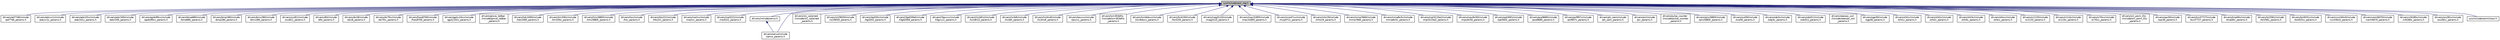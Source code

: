 digraph "sys/include/saul_reg.h"
{
 // LATEX_PDF_SIZE
  edge [fontname="Helvetica",fontsize="10",labelfontname="Helvetica",labelfontsize="10"];
  node [fontname="Helvetica",fontsize="10",shape=record];
  Node1 [label="sys/include/saul_reg.h",height=0.2,width=0.4,color="black", fillcolor="grey75", style="filled", fontcolor="black",tooltip="SAUL registry interface definition."];
  Node1 -> Node2 [dir="back",color="midnightblue",fontsize="10",style="solid",fontname="Helvetica"];
  Node2 [label="drivers/ad7746/include\l/ad7746_params.h",height=0.2,width=0.4,color="black", fillcolor="white", style="filled",URL="$ad7746__params_8h.html",tooltip="Default configuration for AD7746 capaticance-to-digital converter."];
  Node1 -> Node3 [dir="back",color="midnightblue",fontsize="10",style="solid",fontname="Helvetica"];
  Node3 [label="drivers/adcxx1c/include\l/adcxx1c_params.h",height=0.2,width=0.4,color="black", fillcolor="white", style="filled",URL="$adcxx1c__params_8h.html",tooltip="Default configuration for ADCXX1C devices."];
  Node1 -> Node4 [dir="back",color="midnightblue",fontsize="10",style="solid",fontname="Helvetica"];
  Node4 [label="drivers/ads101x/include\l/ads101x_params.h",height=0.2,width=0.4,color="black", fillcolor="white", style="filled",URL="$ads101x__params_8h.html",tooltip="Default configuration for ADS101x/111x devices."];
  Node1 -> Node5 [dir="back",color="midnightblue",fontsize="10",style="solid",fontname="Helvetica"];
  Node5 [label="drivers/adxl345/include\l/adxl345_params.h",height=0.2,width=0.4,color="black", fillcolor="white", style="filled",URL="$adxl345__params_8h.html",tooltip="Default configuration for ADXL345 devices."];
  Node1 -> Node6 [dir="back",color="midnightblue",fontsize="10",style="solid",fontname="Helvetica"];
  Node6 [label="drivers/apds99xx/include\l/apds99xx_params.h",height=0.2,width=0.4,color="black", fillcolor="white", style="filled",URL="$apds99xx__params_8h.html",tooltip="Default configuration for Broadcom APDS99XX proximity and ambient light sensor."];
  Node1 -> Node7 [dir="back",color="midnightblue",fontsize="10",style="solid",fontname="Helvetica"];
  Node7 [label="drivers/bme680/include\l/bme680_params.h",height=0.2,width=0.4,color="black", fillcolor="white", style="filled",URL="$bme680__params_8h.html",tooltip="Default configuration for BME680 device driver."];
  Node1 -> Node8 [dir="back",color="midnightblue",fontsize="10",style="solid",fontname="Helvetica"];
  Node8 [label="drivers/bmp180/include\l/bmp180_params.h",height=0.2,width=0.4,color="black", fillcolor="white", style="filled",URL="$bmp180__params_8h.html",tooltip="Default configuration for BMP180."];
  Node1 -> Node9 [dir="back",color="midnightblue",fontsize="10",style="solid",fontname="Helvetica"];
  Node9 [label="drivers/bmx280/include\l/bmx280_params.h",height=0.2,width=0.4,color="black", fillcolor="white", style="filled",URL="$bmx280__params_8h.html",tooltip="Default configuration for BMX280."];
  Node1 -> Node10 [dir="back",color="midnightblue",fontsize="10",style="solid",fontname="Helvetica"];
  Node10 [label="drivers/ccs811/include\l/ccs811_params.h",height=0.2,width=0.4,color="black", fillcolor="white", style="filled",URL="$ccs811__params_8h.html",tooltip="Default configuration for AMS CCS811 digital gas sensors."];
  Node1 -> Node11 [dir="back",color="midnightblue",fontsize="10",style="solid",fontname="Helvetica"];
  Node11 [label="drivers/dht/include\l/dht_params.h",height=0.2,width=0.4,color="black", fillcolor="white", style="filled",URL="$dht__params_8h.html",tooltip="Default configuration for DHT devices."];
  Node1 -> Node12 [dir="back",color="midnightblue",fontsize="10",style="solid",fontname="Helvetica"];
  Node12 [label="drivers/ds18/include\l/ds18_params.h",height=0.2,width=0.4,color="black", fillcolor="white", style="filled",URL="$ds18__params_8h.html",tooltip="Default configuration for DS1822 and DS18B20 temperature sensors."];
  Node1 -> Node13 [dir="back",color="midnightblue",fontsize="10",style="solid",fontname="Helvetica"];
  Node13 [label="drivers/ds75lx/include\l/ds75lx_params.h",height=0.2,width=0.4,color="black", fillcolor="white", style="filled",URL="$ds75lx__params_8h.html",tooltip="Default configuration for DS75LX."];
  Node1 -> Node14 [dir="back",color="midnightblue",fontsize="10",style="solid",fontname="Helvetica"];
  Node14 [label="drivers/fxos8700/include\l/fxos8700_params.h",height=0.2,width=0.4,color="black", fillcolor="white", style="filled",URL="$fxos8700__params_8h.html",tooltip="Default configuration for FXOS8700 devices."];
  Node1 -> Node15 [dir="back",color="midnightblue",fontsize="10",style="solid",fontname="Helvetica"];
  Node15 [label="drivers/gp2y10xx/include\l/gp2y10xx_params.h",height=0.2,width=0.4,color="black", fillcolor="white", style="filled",URL="$gp2y10xx__params_8h.html",tooltip="Default configuration for GP2Y10xx devices."];
  Node1 -> Node16 [dir="back",color="midnightblue",fontsize="10",style="solid",fontname="Helvetica"];
  Node16 [label="drivers/grove_ledbar\l/include/grove_ledbar\l_params.h",height=0.2,width=0.4,color="black", fillcolor="white", style="filled",URL="$grove__ledbar__params_8h.html",tooltip="Config for the Grove LED bar based on MY9221 LED controller."];
  Node1 -> Node17 [dir="back",color="midnightblue",fontsize="10",style="solid",fontname="Helvetica"];
  Node17 [label="drivers/hdc1000/include\l/hdc1000_params.h",height=0.2,width=0.4,color="black", fillcolor="white", style="filled",URL="$hdc1000__params_8h.html",tooltip="Default configuration for HDC1000 devices."];
  Node1 -> Node18 [dir="back",color="midnightblue",fontsize="10",style="solid",fontname="Helvetica"];
  Node18 [label="drivers/hm330x/include\l/hm330x_params.h",height=0.2,width=0.4,color="black", fillcolor="white", style="filled",URL="$hm330x__params_8h.html",tooltip="Default configuration."];
  Node1 -> Node19 [dir="back",color="midnightblue",fontsize="10",style="solid",fontname="Helvetica"];
  Node19 [label="drivers/hmc5883l/include\l/hmc5883l_params.h",height=0.2,width=0.4,color="black", fillcolor="white", style="filled",URL="$hmc5883l__params_8h.html",tooltip="Default configuration for the Honeywell HMC5883L 3-axis digital compass."];
  Node1 -> Node20 [dir="back",color="midnightblue",fontsize="10",style="solid",fontname="Helvetica"];
  Node20 [label="drivers/hsc/include\l/hsc_params.h",height=0.2,width=0.4,color="black", fillcolor="white", style="filled",URL="$hsc__params_8h.html",tooltip="Default configuration for HSC."];
  Node1 -> Node21 [dir="back",color="midnightblue",fontsize="10",style="solid",fontname="Helvetica"];
  Node21 [label="drivers/hts221/include\l/hts221_params.h",height=0.2,width=0.4,color="black", fillcolor="white", style="filled",URL="$hts221__params_8h.html",tooltip="Default configuration for ST HTS221 devices."];
  Node1 -> Node22 [dir="back",color="midnightblue",fontsize="10",style="solid",fontname="Helvetica"];
  Node22 [label="drivers/ina2xx/include\l/ina2xx_params.h",height=0.2,width=0.4,color="black", fillcolor="white", style="filled",URL="$ina2xx__params_8h.html",tooltip="Default configuration for INA2xx power/current monitors."];
  Node1 -> Node23 [dir="back",color="midnightblue",fontsize="10",style="solid",fontname="Helvetica"];
  Node23 [label="drivers/ina3221/include\l/ina3221_params.h",height=0.2,width=0.4,color="black", fillcolor="white", style="filled",URL="$ina3221__params_8h.html",tooltip="Driver configuration parameters for Texas Instruments INA3221 three-channel, high-side current and bu..."];
  Node1 -> Node24 [dir="back",color="midnightblue",fontsize="10",style="solid",fontname="Helvetica"];
  Node24 [label="drivers/include/servo.h",height=0.2,width=0.4,color="black", fillcolor="white", style="filled",URL="$servo_8h.html",tooltip="High-level driver for easy handling of servo motors."];
  Node24 -> Node25 [dir="back",color="midnightblue",fontsize="10",style="solid",fontname="Helvetica"];
  Node25 [label="drivers/servo/include\l/servo_params.h",height=0.2,width=0.4,color="black", fillcolor="white", style="filled",URL="$servo__params_8h.html",tooltip="Default configuration for servo devices."];
  Node1 -> Node26 [dir="back",color="midnightblue",fontsize="10",style="solid",fontname="Helvetica"];
  Node26 [label="drivers/io1_xplained\l/include/io1_xplained\l_params.h",height=0.2,width=0.4,color="black", fillcolor="white", style="filled",URL="$io1__xplained__params_8h.html",tooltip="Default configuration for IO1 Xplained."];
  Node1 -> Node27 [dir="back",color="midnightblue",fontsize="10",style="solid",fontname="Helvetica"];
  Node27 [label="drivers/isl29020/include\l/isl29020_params.h",height=0.2,width=0.4,color="black", fillcolor="white", style="filled",URL="$isl29020__params_8h.html",tooltip="Default configuration for ISL29020 devices."];
  Node1 -> Node28 [dir="back",color="midnightblue",fontsize="10",style="solid",fontname="Helvetica"];
  Node28 [label="drivers/itg320x/include\l/itg320x_params.h",height=0.2,width=0.4,color="black", fillcolor="white", style="filled",URL="$itg320x__params_8h.html",tooltip="Default configuration for InvenSense ITG320X 3-axis gyroscope."];
  Node1 -> Node29 [dir="back",color="midnightblue",fontsize="10",style="solid",fontname="Helvetica"];
  Node29 [label="drivers/l3g4200d/include\l/l3g4200d_params.h",height=0.2,width=0.4,color="black", fillcolor="white", style="filled",URL="$l3g4200d__params_8h.html",tooltip="Default configuration for L3G4200D devices."];
  Node1 -> Node30 [dir="back",color="midnightblue",fontsize="10",style="solid",fontname="Helvetica"];
  Node30 [label="drivers/l3gxxxx/include\l/l3gxxxx_params.h",height=0.2,width=0.4,color="black", fillcolor="white", style="filled",URL="$l3gxxxx__params_8h.html",tooltip="Default configuration for ST L3Gxxxx 3-axis gyroscope sensor family."];
  Node1 -> Node31 [dir="back",color="midnightblue",fontsize="10",style="solid",fontname="Helvetica"];
  Node31 [label="drivers/lis2dh12/include\l/lis2dh12_params.h",height=0.2,width=0.4,color="black", fillcolor="white", style="filled",URL="$lis2dh12__params_8h.html",tooltip="Default configuration for LIS2DH12 devices."];
  Node1 -> Node32 [dir="back",color="midnightblue",fontsize="10",style="solid",fontname="Helvetica"];
  Node32 [label="drivers/lis3dh/include\l/lis3dh_params.h",height=0.2,width=0.4,color="black", fillcolor="white", style="filled",URL="$lis3dh__params_8h.html",tooltip="Default configuration for LIS3DH devices."];
  Node1 -> Node33 [dir="back",color="midnightblue",fontsize="10",style="solid",fontname="Helvetica"];
  Node33 [label="drivers/lis3mdl/include\l/lis3mdl_params.h",height=0.2,width=0.4,color="black", fillcolor="white", style="filled",URL="$lis3mdl__params_8h.html",tooltip="Default configuration for LIS3MDL devices."];
  Node1 -> Node34 [dir="back",color="midnightblue",fontsize="10",style="solid",fontname="Helvetica"];
  Node34 [label="drivers/lpsxxx/include\l/lpsxxx_params.h",height=0.2,width=0.4,color="black", fillcolor="white", style="filled",URL="$lpsxxx__params_8h.html",tooltip="Default configuration for LPSXXX family of devices."];
  Node1 -> Node35 [dir="back",color="midnightblue",fontsize="10",style="solid",fontname="Helvetica"];
  Node35 [label="drivers/lsm303dlhc\l/include/lsm303dlhc\l_params.h",height=0.2,width=0.4,color="black", fillcolor="white", style="filled",URL="$lsm303dlhc__params_8h.html",tooltip="Default configuration for LSM303DLHC devices."];
  Node1 -> Node36 [dir="back",color="midnightblue",fontsize="10",style="solid",fontname="Helvetica"];
  Node36 [label="drivers/lsm6dsxx/include\l/lsm6dsxx_params.h",height=0.2,width=0.4,color="black", fillcolor="white", style="filled",URL="$lsm6dsxx__params_8h.html",tooltip="Default configuration for LSM6DSXX devices."];
  Node1 -> Node37 [dir="back",color="midnightblue",fontsize="10",style="solid",fontname="Helvetica"];
  Node37 [label="drivers/ltc4150/include\l/ltc4150_params.h",height=0.2,width=0.4,color="black", fillcolor="white", style="filled",URL="$ltc4150__params_8h.html",tooltip="Default configuration for LTC4150 coulomb counters."];
  Node1 -> Node38 [dir="back",color="midnightblue",fontsize="10",style="solid",fontname="Helvetica"];
  Node38 [label="drivers/mag3110/include\l/mag3110_params.h",height=0.2,width=0.4,color="black", fillcolor="white", style="filled",URL="$mag3110__params_8h.html",tooltip="Default configuration for MAG3110 devices."];
  Node1 -> Node39 [dir="back",color="midnightblue",fontsize="10",style="solid",fontname="Helvetica"];
  Node39 [label="drivers/max31855/include\l/max31855_params.h",height=0.2,width=0.4,color="black", fillcolor="white", style="filled",URL="$max31855__params_8h.html",tooltip="Default configuration for the MAX31855 driver."];
  Node1 -> Node40 [dir="back",color="midnightblue",fontsize="10",style="solid",fontname="Helvetica"];
  Node40 [label="drivers/mcp47xx/include\l/mcp47xx_params.h",height=0.2,width=0.4,color="black", fillcolor="white", style="filled",URL="$mcp47xx__params_8h.html",tooltip="Default configuration for Microchip MCP47xx DAC with I2C interface."];
  Node1 -> Node41 [dir="back",color="midnightblue",fontsize="10",style="solid",fontname="Helvetica"];
  Node41 [label="drivers/mhz19/include\l/mhz19_params.h",height=0.2,width=0.4,color="black", fillcolor="white", style="filled",URL="$mhz19__params_8h.html",tooltip="Default configuration for MH-Z19."];
  Node1 -> Node42 [dir="back",color="midnightblue",fontsize="10",style="solid",fontname="Helvetica"];
  Node42 [label="drivers/mma7660/include\l/mma7660_params.h",height=0.2,width=0.4,color="black", fillcolor="white", style="filled",URL="$mma7660__params_8h.html",tooltip="Default configuration for MMA7660 accelerometer."];
  Node1 -> Node43 [dir="back",color="midnightblue",fontsize="10",style="solid",fontname="Helvetica"];
  Node43 [label="drivers/mma8x5x/include\l/mma8x5x_params.h",height=0.2,width=0.4,color="black", fillcolor="white", style="filled",URL="$mma8x5x__params_8h.html",tooltip="Default configuration for MMA8x5x devices."];
  Node1 -> Node44 [dir="back",color="midnightblue",fontsize="10",style="solid",fontname="Helvetica"];
  Node44 [label="drivers/mpl3115a2/include\l/mpl3115a2_params.h",height=0.2,width=0.4,color="black", fillcolor="white", style="filled",URL="$mpl3115a2__params_8h.html",tooltip="Default configuration for MPL3115A2 devices."];
  Node1 -> Node45 [dir="back",color="midnightblue",fontsize="10",style="solid",fontname="Helvetica"];
  Node45 [label="drivers/mpu9x50/include\l/mpu9x50_params.h",height=0.2,width=0.4,color="black", fillcolor="white", style="filled",URL="$mpu9x50__params_8h.html",tooltip="Default configuration for MPU9X50 (MPU9150 and MPU9250) devices."];
  Node1 -> Node46 [dir="back",color="midnightblue",fontsize="10",style="solid",fontname="Helvetica"];
  Node46 [label="drivers/opt3001/include\l/opt3001_params.h",height=0.2,width=0.4,color="black", fillcolor="white", style="filled",URL="$opt3001__params_8h.html",tooltip="Default configuration for OPT3001 devices."];
  Node1 -> Node47 [dir="back",color="midnightblue",fontsize="10",style="solid",fontname="Helvetica"];
  Node47 [label="drivers/pca9685/include\l/pca9685_params.h",height=0.2,width=0.4,color="black", fillcolor="white", style="filled",URL="$pca9685__params_8h.html",tooltip="Default configuration for the PCA9685 I2C PWM controller."];
  Node1 -> Node48 [dir="back",color="midnightblue",fontsize="10",style="solid",fontname="Helvetica"];
  Node48 [label="drivers/pcf857x/include\l/pcf857x_params.h",height=0.2,width=0.4,color="black", fillcolor="white", style="filled",URL="$pcf857x__params_8h.html",tooltip="Default configuration for Texas Instruments PCF857X I2C I/O expanders."];
  Node1 -> Node49 [dir="back",color="midnightblue",fontsize="10",style="solid",fontname="Helvetica"];
  Node49 [label="drivers/ph_oem/include\l/ph_oem_params.h",height=0.2,width=0.4,color="black", fillcolor="white", style="filled",URL="$ph__oem__params_8h.html",tooltip="Default configuration for Atlas Scientific pH OEM sensors."];
  Node1 -> Node50 [dir="back",color="midnightblue",fontsize="10",style="solid",fontname="Helvetica"];
  Node50 [label="drivers/pir/include\l/pir_params.h",height=0.2,width=0.4,color="black", fillcolor="white", style="filled",URL="$pir__params_8h.html",tooltip="Default configuration for PIR devices."];
  Node1 -> Node51 [dir="back",color="midnightblue",fontsize="10",style="solid",fontname="Helvetica"];
  Node51 [label="drivers/pulse_counter\l/include/pulse_counter\l_params.h",height=0.2,width=0.4,color="black", fillcolor="white", style="filled",URL="$pulse__counter__params_8h.html",tooltip="Default configuration for PULSE_COUNTER devices."];
  Node1 -> Node52 [dir="back",color="midnightblue",fontsize="10",style="solid",fontname="Helvetica"];
  Node52 [label="drivers/qmc5883l/include\l/qmc5883l_params.h",height=0.2,width=0.4,color="black", fillcolor="white", style="filled",URL="$qmc5883l__params_8h.html",tooltip="Default configuration for QMC5883L devices."];
  Node1 -> Node53 [dir="back",color="midnightblue",fontsize="10",style="solid",fontname="Helvetica"];
  Node53 [label="drivers/scd30/include\l/scd30_params.h",height=0.2,width=0.4,color="black", fillcolor="white", style="filled",URL="$scd30__params_8h.html",tooltip="Device driver params interface for the SCD30 sensor."];
  Node1 -> Node54 [dir="back",color="midnightblue",fontsize="10",style="solid",fontname="Helvetica"];
  Node54 [label="drivers/sdp3x/include\l/sdp3x_params.h",height=0.2,width=0.4,color="black", fillcolor="white", style="filled",URL="$sdp3x__params_8h.html",tooltip="Device driver params interface for the SDP3x sensor."];
  Node1 -> Node55 [dir="back",color="midnightblue",fontsize="10",style="solid",fontname="Helvetica"];
  Node55 [label="drivers/sds011/include\l/sds011_params.h",height=0.2,width=0.4,color="black", fillcolor="white", style="filled",URL="$sds011__params_8h.html",tooltip="SDS011 sensor specific configuration."];
  Node1 -> Node56 [dir="back",color="midnightblue",fontsize="10",style="solid",fontname="Helvetica"];
  Node56 [label="drivers/seesaw_soil\l/include/seesaw_soil\l_params.h",height=0.2,width=0.4,color="black", fillcolor="white", style="filled",URL="$seesaw__soil__params_8h.html",tooltip="Default configuration for Seesaw Soil devices."];
  Node1 -> Node25 [dir="back",color="midnightblue",fontsize="10",style="solid",fontname="Helvetica"];
  Node1 -> Node57 [dir="back",color="midnightblue",fontsize="10",style="solid",fontname="Helvetica"];
  Node57 [label="drivers/sgp30/include\l/sgp30_params.h",height=0.2,width=0.4,color="black", fillcolor="white", style="filled",URL="$sgp30__params_8h.html",tooltip="Default configuration."];
  Node1 -> Node58 [dir="back",color="midnightblue",fontsize="10",style="solid",fontname="Helvetica"];
  Node58 [label="drivers/sht1x/include\l/sht1x_params.h",height=0.2,width=0.4,color="black", fillcolor="white", style="filled",URL="$sht1x__params_8h.html",tooltip="Default configuration for SHT10/SHT11/SHT15 devices."];
  Node1 -> Node59 [dir="back",color="midnightblue",fontsize="10",style="solid",fontname="Helvetica"];
  Node59 [label="drivers/sht2x/include\l/sht2x_params.h",height=0.2,width=0.4,color="black", fillcolor="white", style="filled",URL="$sht2x__params_8h.html",tooltip="Default configuration for SHT2x humidity and temperature sensor."];
  Node1 -> Node60 [dir="back",color="midnightblue",fontsize="10",style="solid",fontname="Helvetica"];
  Node60 [label="drivers/sht3x/include\l/sht3x_params.h",height=0.2,width=0.4,color="black", fillcolor="white", style="filled",URL="$sht3x__params_8h.html",tooltip="Default configuration for Sensirion SHT30/SHT31/SHT35 devices."];
  Node1 -> Node61 [dir="back",color="midnightblue",fontsize="10",style="solid",fontname="Helvetica"];
  Node61 [label="drivers/shtcx/include\l/shtcx_params.h",height=0.2,width=0.4,color="black", fillcolor="white", style="filled",URL="$shtcx__params_8h.html",tooltip="Default parameters for the SHTCX Temperature and humidity sensor."];
  Node1 -> Node62 [dir="back",color="midnightblue",fontsize="10",style="solid",fontname="Helvetica"];
  Node62 [label="drivers/si1133/include\l/si1133_params.h",height=0.2,width=0.4,color="black", fillcolor="white", style="filled",URL="$si1133__params_8h.html",tooltip="Default configuration for SI1133."];
  Node1 -> Node63 [dir="back",color="midnightblue",fontsize="10",style="solid",fontname="Helvetica"];
  Node63 [label="drivers/si114x/include\l/si114x_params.h",height=0.2,width=0.4,color="black", fillcolor="white", style="filled",URL="$si114x__params_8h.html",tooltip="Default configuration for SI114x."];
  Node1 -> Node64 [dir="back",color="midnightblue",fontsize="10",style="solid",fontname="Helvetica"];
  Node64 [label="drivers/si70xx/include\l/si70xx_params.h",height=0.2,width=0.4,color="black", fillcolor="white", style="filled",URL="$si70xx__params_8h.html",tooltip="Default configuration for Si7006/13/20/21."];
  Node1 -> Node65 [dir="back",color="midnightblue",fontsize="10",style="solid",fontname="Helvetica"];
  Node65 [label="drivers/sm_pwm_01c\l/include/sm_pwm_01c\l_params.h",height=0.2,width=0.4,color="black", fillcolor="white", style="filled",URL="$sm__pwm__01c__params_8h.html",tooltip="Default configuration for SM_PWM_01C driver."];
  Node1 -> Node66 [dir="back",color="midnightblue",fontsize="10",style="solid",fontname="Helvetica"];
  Node66 [label="drivers/sps30/include\l/sps30_params.h",height=0.2,width=0.4,color="black", fillcolor="white", style="filled",URL="$sps30__params_8h.html",tooltip="Default configuration for Sensirion SPS30 sensors devices."];
  Node1 -> Node67 [dir="back",color="midnightblue",fontsize="10",style="solid",fontname="Helvetica"];
  Node67 [label="drivers/tcs37727/include\l/tcs37727_params.h",height=0.2,width=0.4,color="black", fillcolor="white", style="filled",URL="$tcs37727__params_8h.html",tooltip="Default configuration for TCS37727 devices."];
  Node1 -> Node68 [dir="back",color="midnightblue",fontsize="10",style="solid",fontname="Helvetica"];
  Node68 [label="drivers/tmp00x/include\l/tmp00x_params.h",height=0.2,width=0.4,color="black", fillcolor="white", style="filled",URL="$tmp00x__params_8h.html",tooltip="Default configuration for TMP00X (TMP006 and TMP007) devices."];
  Node1 -> Node69 [dir="back",color="midnightblue",fontsize="10",style="solid",fontname="Helvetica"];
  Node69 [label="drivers/tsl2561/include\l/tsl2561_params.h",height=0.2,width=0.4,color="black", fillcolor="white", style="filled",URL="$tsl2561__params_8h.html",tooltip="Default configuration for TSL2561."];
  Node1 -> Node70 [dir="back",color="midnightblue",fontsize="10",style="solid",fontname="Helvetica"];
  Node70 [label="drivers/tsl4531x/include\l/tsl4531x_params.h",height=0.2,width=0.4,color="black", fillcolor="white", style="filled",URL="$tsl4531x__params_8h.html",tooltip="Default configuration for tsl4531x light sensor."];
  Node1 -> Node71 [dir="back",color="midnightblue",fontsize="10",style="solid",fontname="Helvetica"];
  Node71 [label="drivers/vcnl40x0/include\l/vcnl40x0_params.h",height=0.2,width=0.4,color="black", fillcolor="white", style="filled",URL="$vcnl40x0__params_8h.html",tooltip="Default configuration for VCNL40X0 devices."];
  Node1 -> Node72 [dir="back",color="midnightblue",fontsize="10",style="solid",fontname="Helvetica"];
  Node72 [label="drivers/veml6070/include\l/veml6070_params.h",height=0.2,width=0.4,color="black", fillcolor="white", style="filled",URL="$veml6070__params_8h.html",tooltip="Default configuration for VEML6070."];
  Node1 -> Node73 [dir="back",color="midnightblue",fontsize="10",style="solid",fontname="Helvetica"];
  Node73 [label="drivers/vl6180x/include\l/vl6180x_params.h",height=0.2,width=0.4,color="black", fillcolor="white", style="filled",URL="$vl6180x__params_8h.html",tooltip="Default configuration for ST VL6180X Ranging and Ambient Light Sensing (ALS) module."];
  Node1 -> Node74 [dir="back",color="midnightblue",fontsize="10",style="solid",fontname="Helvetica"];
  Node74 [label="drivers/ws281x/include\l/ws281x_params.h",height=0.2,width=0.4,color="black", fillcolor="white", style="filled",URL="$ws281x__params_8h.html",tooltip="Default configuration for WS2812/SK6812 RGB LEDs."];
  Node1 -> Node75 [dir="back",color="midnightblue",fontsize="10",style="solid",fontname="Helvetica"];
  Node75 [label="sys/include/senml/saul.h",height=0.2,width=0.4,color="black", fillcolor="white", style="filled",URL="$sys_2include_2senml_2saul_8h.html",tooltip="Functionality for reading [S]ensor [A]ctuator [U]ber [L]ayer sensors as SenML."];
}
